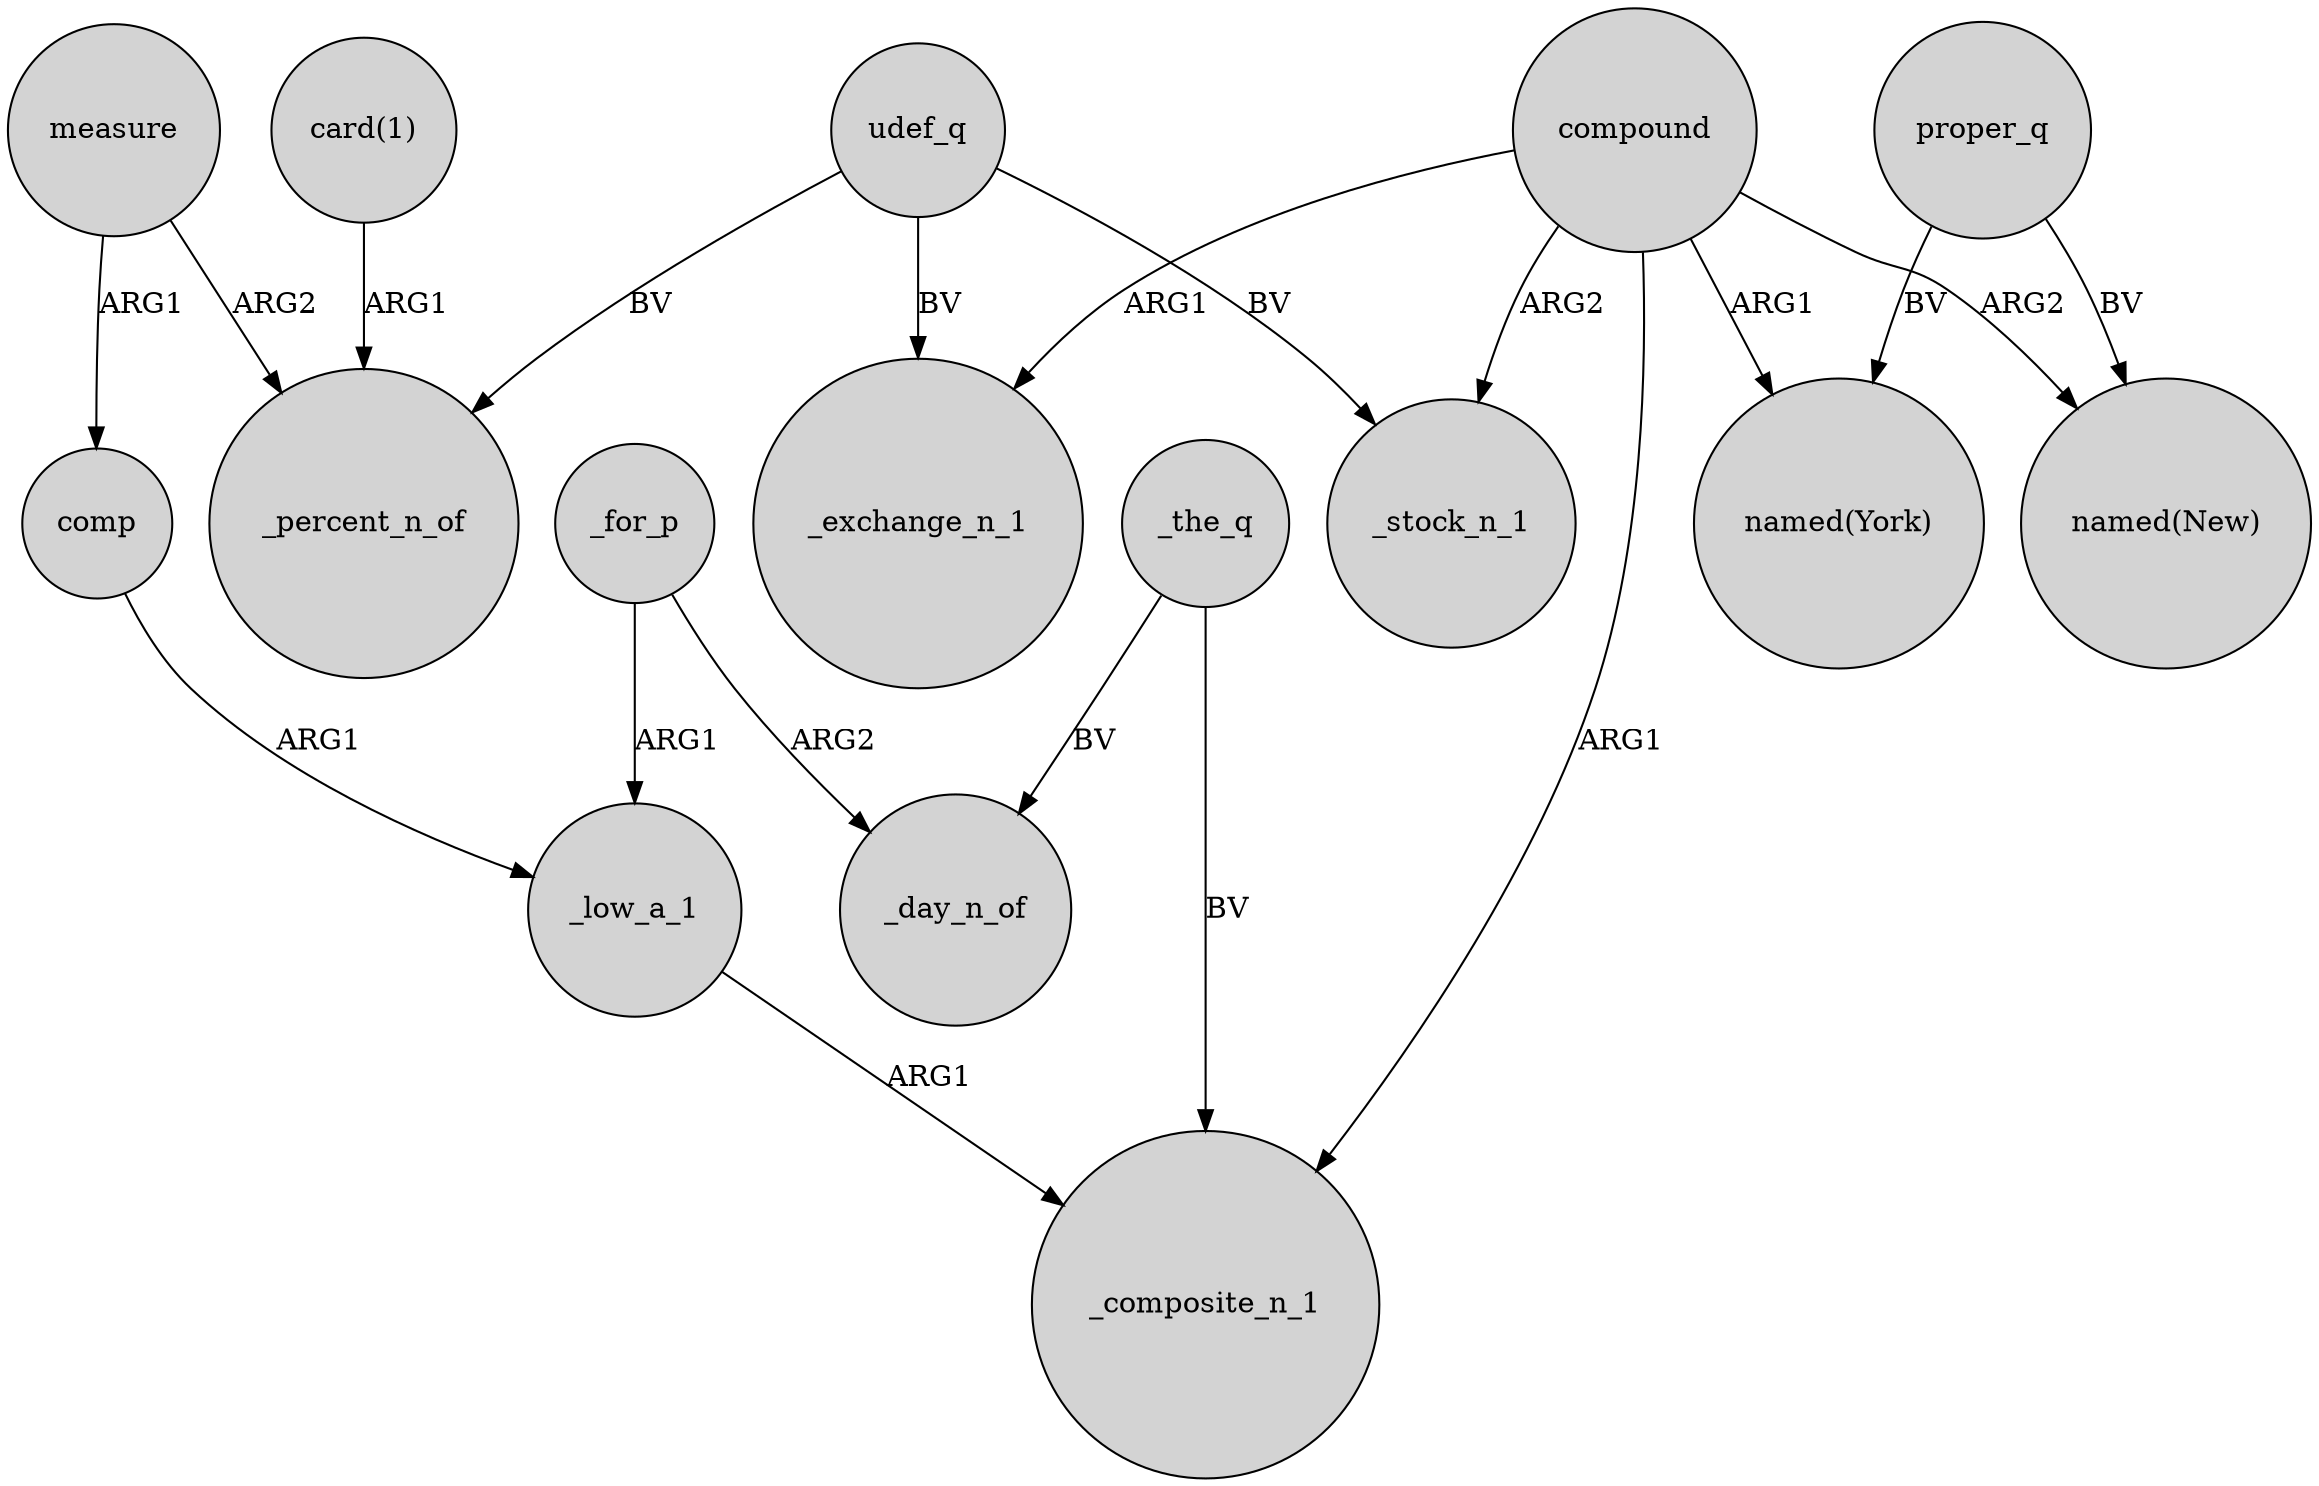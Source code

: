 digraph {
	node [shape=circle style=filled]
	"card(1)" -> _percent_n_of [label=ARG1]
	compound -> "named(New)" [label=ARG2]
	_low_a_1 -> _composite_n_1 [label=ARG1]
	proper_q -> "named(New)" [label=BV]
	_the_q -> _composite_n_1 [label=BV]
	_for_p -> _low_a_1 [label=ARG1]
	measure -> comp [label=ARG1]
	compound -> _stock_n_1 [label=ARG2]
	compound -> _composite_n_1 [label=ARG1]
	_the_q -> _day_n_of [label=BV]
	_for_p -> _day_n_of [label=ARG2]
	udef_q -> _stock_n_1 [label=BV]
	compound -> "named(York)" [label=ARG1]
	measure -> _percent_n_of [label=ARG2]
	compound -> _exchange_n_1 [label=ARG1]
	udef_q -> _percent_n_of [label=BV]
	udef_q -> _exchange_n_1 [label=BV]
	proper_q -> "named(York)" [label=BV]
	comp -> _low_a_1 [label=ARG1]
}
